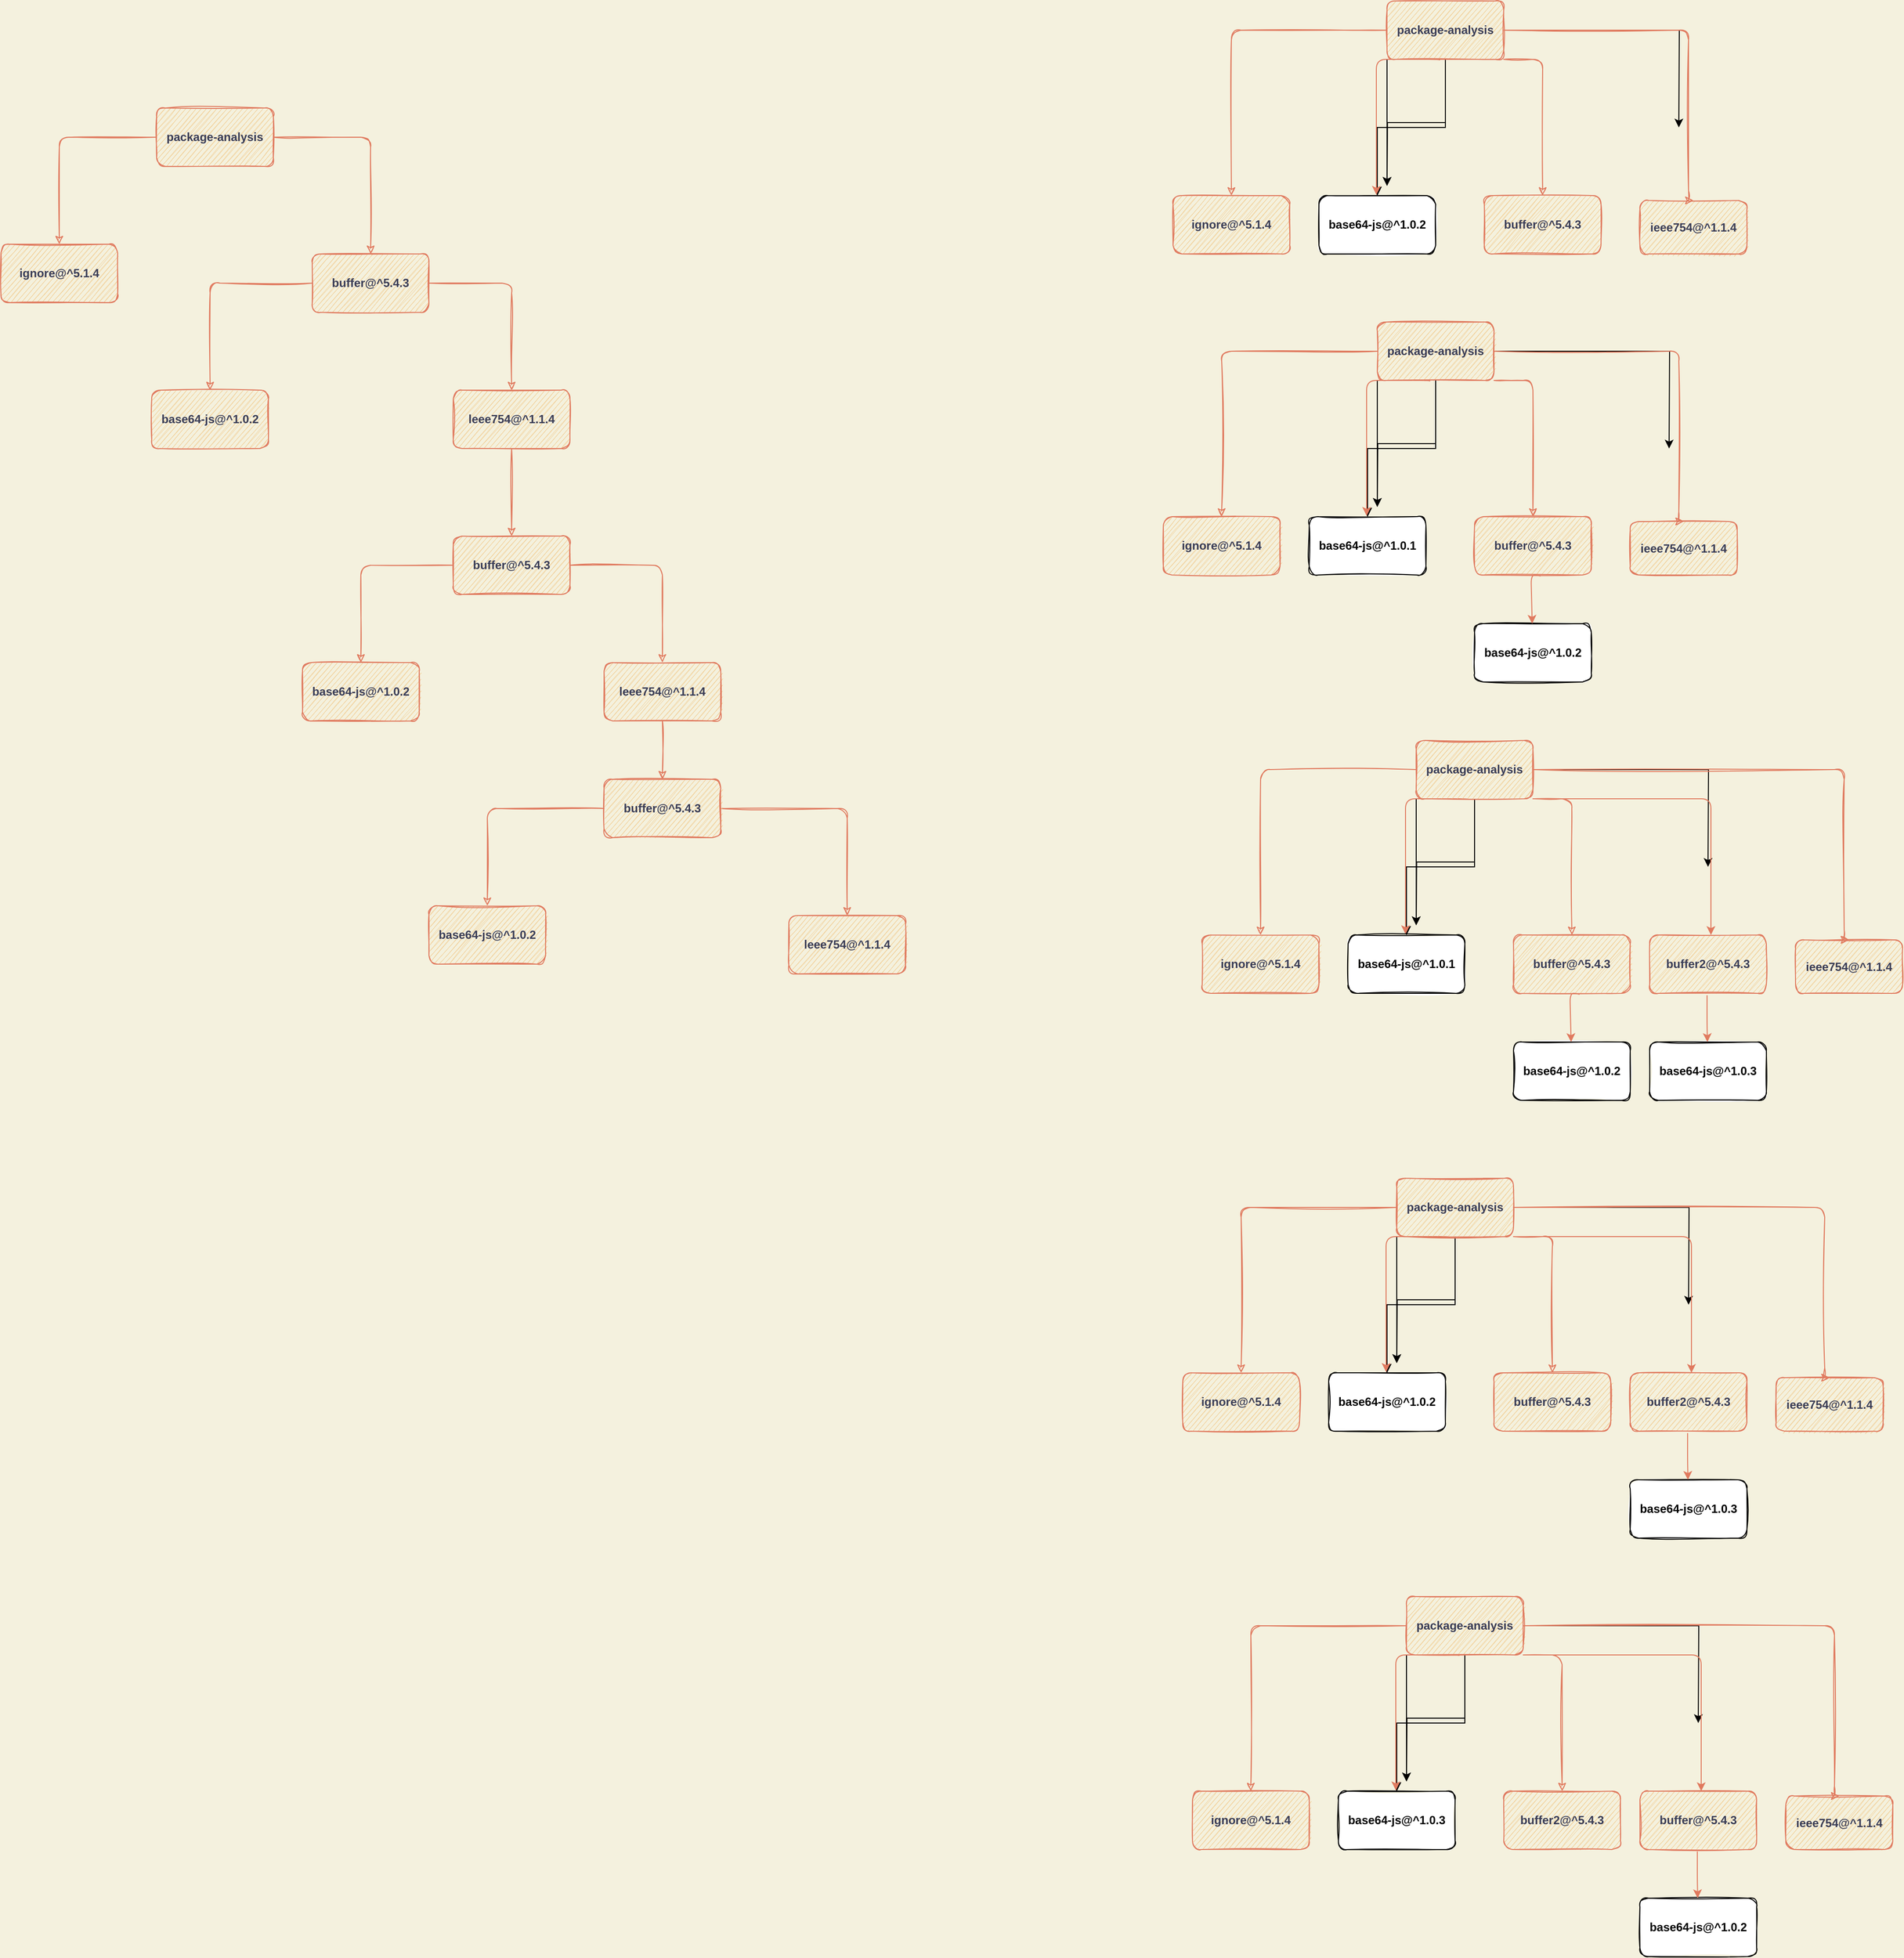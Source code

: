 <mxfile>
    <diagram id="XUI0HXXx9e6iqum24-Aj" name="第 1 页">
        <mxGraphModel dx="880" dy="545" grid="1" gridSize="10" guides="1" tooltips="1" connect="0" arrows="0" fold="1" page="1" pageScale="1" pageWidth="2339" pageHeight="3300" background="#F4F1DE" math="0" shadow="0">
            <root>
                <mxCell id="0"/>
                <mxCell id="1" parent="0"/>
                <mxCell id="4" value="" style="edgeStyle=orthogonalEdgeStyle;orthogonalLoop=1;jettySize=auto;html=1;strokeColor=#E07A5F;fontColor=#393C56;labelBackgroundColor=#F4F1DE;sketch=1;fontStyle=1" parent="1" source="2" target="3" edge="1">
                    <mxGeometry relative="1" as="geometry"/>
                </mxCell>
                <mxCell id="6" value="" style="edgeStyle=orthogonalEdgeStyle;orthogonalLoop=1;jettySize=auto;html=1;strokeColor=#E07A5F;fontColor=#393C56;labelBackgroundColor=#F4F1DE;sketch=1;fontStyle=1" parent="1" source="2" target="5" edge="1">
                    <mxGeometry relative="1" as="geometry"/>
                </mxCell>
                <mxCell id="2" value="package-analysis" style="whiteSpace=wrap;html=1;fillColor=#F2CC8F;strokeColor=#E07A5F;fontColor=#393C56;sketch=1;rounded=1;fontStyle=1" parent="1" vertex="1">
                    <mxGeometry x="185" y="190" width="120" height="60" as="geometry"/>
                </mxCell>
                <mxCell id="3" value="ignore@^5.1.4" style="whiteSpace=wrap;html=1;fillColor=#F2CC8F;strokeColor=#E07A5F;fontColor=#393C56;sketch=1;rounded=1;fontStyle=1" parent="1" vertex="1">
                    <mxGeometry x="25" y="330" width="120" height="60" as="geometry"/>
                </mxCell>
                <mxCell id="11" style="edgeStyle=orthogonalEdgeStyle;orthogonalLoop=1;jettySize=auto;html=1;exitX=0;exitY=0.5;exitDx=0;exitDy=0;entryX=0.5;entryY=0;entryDx=0;entryDy=0;strokeColor=#E07A5F;fontColor=#393C56;labelBackgroundColor=#F4F1DE;sketch=1;fontStyle=1" parent="1" source="5" target="7" edge="1">
                    <mxGeometry relative="1" as="geometry"/>
                </mxCell>
                <mxCell id="12" style="edgeStyle=orthogonalEdgeStyle;orthogonalLoop=1;jettySize=auto;html=1;exitX=1;exitY=0.5;exitDx=0;exitDy=0;strokeColor=#E07A5F;fontColor=#393C56;labelBackgroundColor=#F4F1DE;sketch=1;fontStyle=1" parent="1" source="5" target="8" edge="1">
                    <mxGeometry relative="1" as="geometry"/>
                </mxCell>
                <mxCell id="5" value="buffer@^5.4.3" style="whiteSpace=wrap;html=1;fillColor=#F2CC8F;strokeColor=#E07A5F;fontColor=#393C56;sketch=1;rounded=1;fontStyle=1" parent="1" vertex="1">
                    <mxGeometry x="345" y="340" width="120" height="60" as="geometry"/>
                </mxCell>
                <mxCell id="7" value="base64-js@^1.0.2" style="whiteSpace=wrap;html=1;fillColor=#F2CC8F;strokeColor=#E07A5F;fontColor=#393C56;sketch=1;rounded=1;fontStyle=1" parent="1" vertex="1">
                    <mxGeometry x="180" y="480" width="120" height="60" as="geometry"/>
                </mxCell>
                <mxCell id="33" style="edgeStyle=orthogonalEdgeStyle;rounded=1;sketch=1;orthogonalLoop=1;jettySize=auto;html=1;exitX=0.5;exitY=1;exitDx=0;exitDy=0;entryX=0.5;entryY=0;entryDx=0;entryDy=0;fontColor=#393C56;strokeColor=#E07A5F;fillColor=#F2CC8F;fontStyle=1" parent="1" source="8" target="19" edge="1">
                    <mxGeometry relative="1" as="geometry"/>
                </mxCell>
                <mxCell id="8" value="leee754@^1.1.4" style="whiteSpace=wrap;html=1;fillColor=#F2CC8F;strokeColor=#E07A5F;fontColor=#393C56;sketch=1;rounded=1;fontStyle=1" parent="1" vertex="1">
                    <mxGeometry x="490" y="480" width="120" height="60" as="geometry"/>
                </mxCell>
                <mxCell id="17" style="edgeStyle=orthogonalEdgeStyle;orthogonalLoop=1;jettySize=auto;html=1;exitX=0;exitY=0.5;exitDx=0;exitDy=0;entryX=0.5;entryY=0;entryDx=0;entryDy=0;strokeColor=#E07A5F;fontColor=#393C56;labelBackgroundColor=#F4F1DE;sketch=1;fontStyle=1" parent="1" source="19" target="20" edge="1">
                    <mxGeometry relative="1" as="geometry"/>
                </mxCell>
                <mxCell id="18" style="edgeStyle=orthogonalEdgeStyle;orthogonalLoop=1;jettySize=auto;html=1;exitX=1;exitY=0.5;exitDx=0;exitDy=0;strokeColor=#E07A5F;fontColor=#393C56;labelBackgroundColor=#F4F1DE;sketch=1;fontStyle=1" parent="1" source="19" target="21" edge="1">
                    <mxGeometry relative="1" as="geometry"/>
                </mxCell>
                <mxCell id="19" value="buffer@^5.4.3" style="whiteSpace=wrap;html=1;fillColor=#F2CC8F;strokeColor=#E07A5F;fontColor=#393C56;sketch=1;rounded=1;fontStyle=1" parent="1" vertex="1">
                    <mxGeometry x="490" y="630" width="120" height="60" as="geometry"/>
                </mxCell>
                <mxCell id="20" value="base64-js@^1.0.2" style="whiteSpace=wrap;html=1;fillColor=#F2CC8F;strokeColor=#E07A5F;fontColor=#393C56;sketch=1;rounded=1;fontStyle=1" parent="1" vertex="1">
                    <mxGeometry x="335" y="760" width="120" height="60" as="geometry"/>
                </mxCell>
                <mxCell id="34" style="edgeStyle=orthogonalEdgeStyle;rounded=1;sketch=1;orthogonalLoop=1;jettySize=auto;html=1;exitX=0.5;exitY=1;exitDx=0;exitDy=0;entryX=0.5;entryY=0;entryDx=0;entryDy=0;fontColor=#393C56;strokeColor=#E07A5F;fillColor=#F2CC8F;fontStyle=1" parent="1" source="21" target="30" edge="1">
                    <mxGeometry relative="1" as="geometry"/>
                </mxCell>
                <mxCell id="21" value="leee754@^1.1.4" style="whiteSpace=wrap;html=1;fillColor=#F2CC8F;strokeColor=#E07A5F;fontColor=#393C56;sketch=1;rounded=1;fontStyle=1" parent="1" vertex="1">
                    <mxGeometry x="645" y="760" width="120" height="60" as="geometry"/>
                </mxCell>
                <mxCell id="28" style="edgeStyle=orthogonalEdgeStyle;orthogonalLoop=1;jettySize=auto;html=1;exitX=0;exitY=0.5;exitDx=0;exitDy=0;entryX=0.5;entryY=0;entryDx=0;entryDy=0;strokeColor=#E07A5F;fontColor=#393C56;labelBackgroundColor=#F4F1DE;sketch=1;fontStyle=1" parent="1" source="30" target="31" edge="1">
                    <mxGeometry relative="1" as="geometry"/>
                </mxCell>
                <mxCell id="29" style="edgeStyle=orthogonalEdgeStyle;orthogonalLoop=1;jettySize=auto;html=1;exitX=1;exitY=0.5;exitDx=0;exitDy=0;strokeColor=#E07A5F;fontColor=#393C56;labelBackgroundColor=#F4F1DE;sketch=1;fontStyle=1" parent="1" source="30" target="32" edge="1">
                    <mxGeometry relative="1" as="geometry"/>
                </mxCell>
                <mxCell id="30" value="buffer@^5.4.3" style="whiteSpace=wrap;html=1;fillColor=#F2CC8F;strokeColor=#E07A5F;fontColor=#393C56;sketch=1;rounded=1;fontStyle=1" parent="1" vertex="1">
                    <mxGeometry x="645" y="880" width="120" height="60" as="geometry"/>
                </mxCell>
                <mxCell id="31" value="base64-js@^1.0.2" style="whiteSpace=wrap;html=1;fillColor=#F2CC8F;strokeColor=#E07A5F;fontColor=#393C56;sketch=1;rounded=1;fontStyle=1" parent="1" vertex="1">
                    <mxGeometry x="465" y="1010" width="120" height="60" as="geometry"/>
                </mxCell>
                <mxCell id="32" value="leee754@^1.1.4" style="whiteSpace=wrap;html=1;fillColor=#F2CC8F;strokeColor=#E07A5F;fontColor=#393C56;sketch=1;rounded=1;fontStyle=1" parent="1" vertex="1">
                    <mxGeometry x="835" y="1020" width="120" height="60" as="geometry"/>
                </mxCell>
                <mxCell id="35" value="" style="edgeStyle=orthogonalEdgeStyle;orthogonalLoop=1;jettySize=auto;html=1;strokeColor=#E07A5F;fontColor=#393C56;labelBackgroundColor=#F4F1DE;sketch=1;fontStyle=1;exitX=0;exitY=0.5;exitDx=0;exitDy=0;" edge="1" parent="1" source="37" target="38">
                    <mxGeometry relative="1" as="geometry">
                        <mxPoint x="1430" y="120" as="sourcePoint"/>
                    </mxGeometry>
                </mxCell>
                <mxCell id="36" value="" style="edgeStyle=orthogonalEdgeStyle;orthogonalLoop=1;jettySize=auto;html=1;strokeColor=#E07A5F;fontColor=#393C56;labelBackgroundColor=#F4F1DE;sketch=1;fontStyle=1" edge="1" parent="1" source="37" target="39">
                    <mxGeometry relative="1" as="geometry">
                        <Array as="points">
                            <mxPoint x="1610" y="140"/>
                        </Array>
                    </mxGeometry>
                </mxCell>
                <mxCell id="42" value="" style="edgeStyle=orthogonalEdgeStyle;rounded=0;orthogonalLoop=1;jettySize=auto;html=1;" edge="1" parent="1" source="37" target="41">
                    <mxGeometry relative="1" as="geometry"/>
                </mxCell>
                <mxCell id="43" style="edgeStyle=orthogonalEdgeStyle;rounded=0;orthogonalLoop=1;jettySize=auto;html=1;" edge="1" parent="1" source="37">
                    <mxGeometry relative="1" as="geometry">
                        <mxPoint x="1450" y="270" as="targetPoint"/>
                    </mxGeometry>
                </mxCell>
                <mxCell id="44" style="edgeStyle=orthogonalEdgeStyle;rounded=0;orthogonalLoop=1;jettySize=auto;html=1;exitX=0.5;exitY=1;exitDx=0;exitDy=0;entryX=0.5;entryY=0;entryDx=0;entryDy=0;" edge="1" parent="1" source="37" target="41">
                    <mxGeometry relative="1" as="geometry"/>
                </mxCell>
                <mxCell id="45" style="edgeStyle=orthogonalEdgeStyle;rounded=0;orthogonalLoop=1;jettySize=auto;html=1;exitX=0.5;exitY=1;exitDx=0;exitDy=0;" edge="1" parent="1" source="37" target="41">
                    <mxGeometry relative="1" as="geometry"/>
                </mxCell>
                <mxCell id="46" style="edgeStyle=orthogonalEdgeStyle;rounded=0;orthogonalLoop=1;jettySize=auto;html=1;" edge="1" parent="1" source="37">
                    <mxGeometry relative="1" as="geometry">
                        <mxPoint x="1450" y="270" as="targetPoint"/>
                        <Array as="points">
                            <mxPoint x="1450" y="140"/>
                        </Array>
                    </mxGeometry>
                </mxCell>
                <mxCell id="47" style="edgeStyle=orthogonalEdgeStyle;rounded=1;orthogonalLoop=1;jettySize=auto;html=1;exitX=0.45;exitY=1.017;exitDx=0;exitDy=0;strokeColor=#E07A5F;entryX=0.492;entryY=-0.015;entryDx=0;entryDy=0;entryPerimeter=0;exitPerimeter=0;" edge="1" parent="1" source="37" target="41">
                    <mxGeometry relative="1" as="geometry">
                        <mxPoint x="1480" y="230" as="targetPoint"/>
                        <Array as="points">
                            <mxPoint x="1504" y="140"/>
                            <mxPoint x="1439" y="140"/>
                        </Array>
                    </mxGeometry>
                </mxCell>
                <mxCell id="55" style="edgeStyle=orthogonalEdgeStyle;rounded=0;orthogonalLoop=1;jettySize=auto;html=1;exitX=1;exitY=0.5;exitDx=0;exitDy=0;fontColor=#00FF80;" edge="1" parent="1" source="37">
                    <mxGeometry relative="1" as="geometry">
                        <mxPoint x="1750" y="210" as="targetPoint"/>
                    </mxGeometry>
                </mxCell>
                <mxCell id="37" value="package-analysis" style="whiteSpace=wrap;html=1;fillColor=#F2CC8F;strokeColor=#E07A5F;fontColor=#393C56;sketch=1;rounded=1;fontStyle=1" vertex="1" parent="1">
                    <mxGeometry x="1450" y="80" width="120" height="60" as="geometry"/>
                </mxCell>
                <mxCell id="38" value="ignore@^5.1.4" style="whiteSpace=wrap;html=1;fillColor=#F2CC8F;strokeColor=#E07A5F;fontColor=#393C56;sketch=1;rounded=1;fontStyle=1" vertex="1" parent="1">
                    <mxGeometry x="1230" y="280" width="120" height="60" as="geometry"/>
                </mxCell>
                <mxCell id="39" value="buffer@^5.4.3" style="whiteSpace=wrap;html=1;fillColor=#F2CC8F;strokeColor=#E07A5F;fontColor=#393C56;sketch=1;rounded=1;fontStyle=1" vertex="1" parent="1">
                    <mxGeometry x="1550" y="280" width="120" height="60" as="geometry"/>
                </mxCell>
                <mxCell id="41" value="base64-js@^1.0.2" style="whiteSpace=wrap;html=1;sketch=1;rounded=1;fontStyle=1" vertex="1" parent="1">
                    <mxGeometry x="1380" y="280" width="120" height="60" as="geometry"/>
                </mxCell>
                <mxCell id="49" value="ieee754@^1.1.4" style="whiteSpace=wrap;html=1;fillColor=#F2CC8F;strokeColor=#E07A5F;fontColor=#393C56;sketch=1;rounded=1;fontStyle=1;arcSize=16;" vertex="1" parent="1">
                    <mxGeometry x="1710" y="285" width="110" height="55" as="geometry"/>
                </mxCell>
                <mxCell id="56" value="" style="edgeStyle=orthogonalEdgeStyle;orthogonalLoop=1;jettySize=auto;html=1;strokeColor=#E07A5F;fontColor=#393C56;labelBackgroundColor=#F4F1DE;sketch=1;fontStyle=1;exitX=1;exitY=0.5;exitDx=0;exitDy=0;entryX=0.5;entryY=0;entryDx=0;entryDy=0;" edge="1" parent="1" source="37" target="49">
                    <mxGeometry relative="1" as="geometry">
                        <mxPoint x="1570" y="120" as="sourcePoint"/>
                        <mxPoint x="1300" y="290" as="targetPoint"/>
                        <Array as="points">
                            <mxPoint x="1760" y="110"/>
                            <mxPoint x="1760" y="285"/>
                        </Array>
                    </mxGeometry>
                </mxCell>
                <mxCell id="58" value="" style="edgeStyle=orthogonalEdgeStyle;orthogonalLoop=1;jettySize=auto;html=1;strokeColor=#E07A5F;fontColor=#393C56;labelBackgroundColor=#F4F1DE;sketch=1;fontStyle=1;exitX=0;exitY=0.5;exitDx=0;exitDy=0;" edge="1" parent="1" source="67" target="68">
                    <mxGeometry relative="1" as="geometry">
                        <mxPoint x="1420" y="450" as="sourcePoint"/>
                    </mxGeometry>
                </mxCell>
                <mxCell id="59" value="" style="edgeStyle=orthogonalEdgeStyle;orthogonalLoop=1;jettySize=auto;html=1;strokeColor=#E07A5F;fontColor=#393C56;labelBackgroundColor=#F4F1DE;sketch=1;fontStyle=1" edge="1" parent="1" source="67" target="69">
                    <mxGeometry relative="1" as="geometry">
                        <Array as="points">
                            <mxPoint x="1600" y="470"/>
                        </Array>
                    </mxGeometry>
                </mxCell>
                <mxCell id="60" value="" style="edgeStyle=orthogonalEdgeStyle;rounded=0;orthogonalLoop=1;jettySize=auto;html=1;" edge="1" parent="1" source="67" target="70">
                    <mxGeometry relative="1" as="geometry"/>
                </mxCell>
                <mxCell id="61" style="edgeStyle=orthogonalEdgeStyle;rounded=0;orthogonalLoop=1;jettySize=auto;html=1;" edge="1" parent="1" source="67">
                    <mxGeometry relative="1" as="geometry">
                        <mxPoint x="1440" y="600" as="targetPoint"/>
                    </mxGeometry>
                </mxCell>
                <mxCell id="62" style="edgeStyle=orthogonalEdgeStyle;rounded=0;orthogonalLoop=1;jettySize=auto;html=1;exitX=0.5;exitY=1;exitDx=0;exitDy=0;entryX=0.5;entryY=0;entryDx=0;entryDy=0;" edge="1" parent="1" source="67" target="70">
                    <mxGeometry relative="1" as="geometry"/>
                </mxCell>
                <mxCell id="63" style="edgeStyle=orthogonalEdgeStyle;rounded=0;orthogonalLoop=1;jettySize=auto;html=1;exitX=0.5;exitY=1;exitDx=0;exitDy=0;" edge="1" parent="1" source="67" target="70">
                    <mxGeometry relative="1" as="geometry"/>
                </mxCell>
                <mxCell id="64" style="edgeStyle=orthogonalEdgeStyle;rounded=0;orthogonalLoop=1;jettySize=auto;html=1;" edge="1" parent="1" source="67">
                    <mxGeometry relative="1" as="geometry">
                        <mxPoint x="1440" y="600" as="targetPoint"/>
                        <Array as="points">
                            <mxPoint x="1440" y="470"/>
                        </Array>
                    </mxGeometry>
                </mxCell>
                <mxCell id="65" style="edgeStyle=orthogonalEdgeStyle;rounded=1;orthogonalLoop=1;jettySize=auto;html=1;exitX=0.45;exitY=1.017;exitDx=0;exitDy=0;strokeColor=#E07A5F;entryX=0.492;entryY=-0.015;entryDx=0;entryDy=0;entryPerimeter=0;exitPerimeter=0;" edge="1" parent="1" source="67" target="70">
                    <mxGeometry relative="1" as="geometry">
                        <mxPoint x="1470" y="560" as="targetPoint"/>
                        <Array as="points">
                            <mxPoint x="1494" y="470"/>
                            <mxPoint x="1429" y="470"/>
                        </Array>
                    </mxGeometry>
                </mxCell>
                <mxCell id="66" style="edgeStyle=orthogonalEdgeStyle;rounded=0;orthogonalLoop=1;jettySize=auto;html=1;exitX=1;exitY=0.5;exitDx=0;exitDy=0;fontColor=#00FF80;" edge="1" parent="1" source="67">
                    <mxGeometry relative="1" as="geometry">
                        <mxPoint x="1740" y="540" as="targetPoint"/>
                    </mxGeometry>
                </mxCell>
                <mxCell id="67" value="package-analysis" style="whiteSpace=wrap;html=1;fillColor=#F2CC8F;strokeColor=#E07A5F;fontColor=#393C56;sketch=1;rounded=1;fontStyle=1" vertex="1" parent="1">
                    <mxGeometry x="1440" y="410" width="120" height="60" as="geometry"/>
                </mxCell>
                <mxCell id="68" value="ignore@^5.1.4" style="whiteSpace=wrap;html=1;fillColor=#F2CC8F;strokeColor=#E07A5F;fontColor=#393C56;sketch=1;rounded=1;fontStyle=1" vertex="1" parent="1">
                    <mxGeometry x="1220" y="610" width="120" height="60" as="geometry"/>
                </mxCell>
                <mxCell id="69" value="buffer@^5.4.3" style="whiteSpace=wrap;html=1;fillColor=#F2CC8F;strokeColor=#E07A5F;fontColor=#393C56;sketch=1;rounded=1;fontStyle=1" vertex="1" parent="1">
                    <mxGeometry x="1540" y="610" width="120" height="60" as="geometry"/>
                </mxCell>
                <mxCell id="70" value="base64-js@^1.0.1" style="whiteSpace=wrap;html=1;sketch=1;rounded=1;fontStyle=1" vertex="1" parent="1">
                    <mxGeometry x="1370" y="610" width="120" height="60" as="geometry"/>
                </mxCell>
                <mxCell id="71" value="ieee754@^1.1.4" style="whiteSpace=wrap;html=1;fillColor=#F2CC8F;strokeColor=#E07A5F;fontColor=#393C56;sketch=1;rounded=1;fontStyle=1;arcSize=16;" vertex="1" parent="1">
                    <mxGeometry x="1700" y="615" width="110" height="55" as="geometry"/>
                </mxCell>
                <mxCell id="72" value="" style="edgeStyle=orthogonalEdgeStyle;orthogonalLoop=1;jettySize=auto;html=1;strokeColor=#E07A5F;fontColor=#393C56;labelBackgroundColor=#F4F1DE;sketch=1;fontStyle=1;exitX=1;exitY=0.5;exitDx=0;exitDy=0;entryX=0.5;entryY=0;entryDx=0;entryDy=0;" edge="1" parent="1" source="67" target="71">
                    <mxGeometry relative="1" as="geometry">
                        <mxPoint x="1560" y="450" as="sourcePoint"/>
                        <mxPoint x="1290" y="620" as="targetPoint"/>
                        <Array as="points">
                            <mxPoint x="1750" y="440"/>
                            <mxPoint x="1750" y="615"/>
                        </Array>
                    </mxGeometry>
                </mxCell>
                <mxCell id="73" value="base64-js@^1.0.2" style="whiteSpace=wrap;html=1;sketch=1;rounded=1;fontStyle=1" vertex="1" parent="1">
                    <mxGeometry x="1540" y="720" width="120" height="60" as="geometry"/>
                </mxCell>
                <mxCell id="74" value="" style="endArrow=classic;html=1;fontColor=#00FF80;strokeColor=#E07A5F;exitX=0.567;exitY=1.017;exitDx=0;exitDy=0;exitPerimeter=0;" edge="1" parent="1" source="69" target="73">
                    <mxGeometry width="50" height="50" relative="1" as="geometry">
                        <mxPoint x="1520" y="660" as="sourcePoint"/>
                        <mxPoint x="1570" y="610" as="targetPoint"/>
                        <Array as="points">
                            <mxPoint x="1598" y="669"/>
                        </Array>
                    </mxGeometry>
                </mxCell>
                <mxCell id="75" value="" style="edgeStyle=orthogonalEdgeStyle;orthogonalLoop=1;jettySize=auto;html=1;strokeColor=#E07A5F;fontColor=#393C56;labelBackgroundColor=#F4F1DE;sketch=1;fontStyle=1;exitX=0;exitY=0.5;exitDx=0;exitDy=0;" edge="1" parent="1" source="84" target="85">
                    <mxGeometry relative="1" as="geometry">
                        <mxPoint x="1460" y="880" as="sourcePoint"/>
                    </mxGeometry>
                </mxCell>
                <mxCell id="76" value="" style="edgeStyle=orthogonalEdgeStyle;orthogonalLoop=1;jettySize=auto;html=1;strokeColor=#E07A5F;fontColor=#393C56;labelBackgroundColor=#F4F1DE;sketch=1;fontStyle=1" edge="1" parent="1" source="84" target="86">
                    <mxGeometry relative="1" as="geometry">
                        <Array as="points">
                            <mxPoint x="1640" y="900"/>
                        </Array>
                    </mxGeometry>
                </mxCell>
                <mxCell id="77" value="" style="edgeStyle=orthogonalEdgeStyle;rounded=0;orthogonalLoop=1;jettySize=auto;html=1;" edge="1" parent="1" source="84" target="87">
                    <mxGeometry relative="1" as="geometry"/>
                </mxCell>
                <mxCell id="78" style="edgeStyle=orthogonalEdgeStyle;rounded=0;orthogonalLoop=1;jettySize=auto;html=1;" edge="1" parent="1" source="84">
                    <mxGeometry relative="1" as="geometry">
                        <mxPoint x="1480" y="1030" as="targetPoint"/>
                    </mxGeometry>
                </mxCell>
                <mxCell id="79" style="edgeStyle=orthogonalEdgeStyle;rounded=0;orthogonalLoop=1;jettySize=auto;html=1;exitX=0.5;exitY=1;exitDx=0;exitDy=0;entryX=0.5;entryY=0;entryDx=0;entryDy=0;" edge="1" parent="1" source="84" target="87">
                    <mxGeometry relative="1" as="geometry"/>
                </mxCell>
                <mxCell id="80" style="edgeStyle=orthogonalEdgeStyle;rounded=0;orthogonalLoop=1;jettySize=auto;html=1;exitX=0.5;exitY=1;exitDx=0;exitDy=0;" edge="1" parent="1" source="84" target="87">
                    <mxGeometry relative="1" as="geometry"/>
                </mxCell>
                <mxCell id="81" style="edgeStyle=orthogonalEdgeStyle;rounded=0;orthogonalLoop=1;jettySize=auto;html=1;" edge="1" parent="1" source="84">
                    <mxGeometry relative="1" as="geometry">
                        <mxPoint x="1480" y="1030" as="targetPoint"/>
                        <Array as="points">
                            <mxPoint x="1480" y="900"/>
                        </Array>
                    </mxGeometry>
                </mxCell>
                <mxCell id="82" style="edgeStyle=orthogonalEdgeStyle;rounded=1;orthogonalLoop=1;jettySize=auto;html=1;exitX=0.45;exitY=1.017;exitDx=0;exitDy=0;strokeColor=#E07A5F;entryX=0.492;entryY=-0.015;entryDx=0;entryDy=0;entryPerimeter=0;exitPerimeter=0;" edge="1" parent="1" source="84" target="87">
                    <mxGeometry relative="1" as="geometry">
                        <mxPoint x="1510" y="990" as="targetPoint"/>
                        <Array as="points">
                            <mxPoint x="1534" y="900"/>
                            <mxPoint x="1469" y="900"/>
                        </Array>
                    </mxGeometry>
                </mxCell>
                <mxCell id="83" style="edgeStyle=orthogonalEdgeStyle;rounded=0;orthogonalLoop=1;jettySize=auto;html=1;exitX=1;exitY=0.5;exitDx=0;exitDy=0;fontColor=#00FF80;" edge="1" parent="1" source="84">
                    <mxGeometry relative="1" as="geometry">
                        <mxPoint x="1780" y="970" as="targetPoint"/>
                    </mxGeometry>
                </mxCell>
                <mxCell id="84" value="package-analysis" style="whiteSpace=wrap;html=1;fillColor=#F2CC8F;strokeColor=#E07A5F;fontColor=#393C56;sketch=1;rounded=1;fontStyle=1" vertex="1" parent="1">
                    <mxGeometry x="1480" y="840" width="120" height="60" as="geometry"/>
                </mxCell>
                <mxCell id="85" value="ignore@^5.1.4" style="whiteSpace=wrap;html=1;fillColor=#F2CC8F;strokeColor=#E07A5F;fontColor=#393C56;sketch=1;rounded=1;fontStyle=1" vertex="1" parent="1">
                    <mxGeometry x="1260" y="1040" width="120" height="60" as="geometry"/>
                </mxCell>
                <mxCell id="86" value="buffer@^5.4.3" style="whiteSpace=wrap;html=1;fillColor=#F2CC8F;strokeColor=#E07A5F;fontColor=#393C56;sketch=1;rounded=1;fontStyle=1" vertex="1" parent="1">
                    <mxGeometry x="1580" y="1040" width="120" height="60" as="geometry"/>
                </mxCell>
                <mxCell id="87" value="base64-js@^1.0.1" style="whiteSpace=wrap;html=1;sketch=1;rounded=1;fontStyle=1" vertex="1" parent="1">
                    <mxGeometry x="1410" y="1040" width="120" height="60" as="geometry"/>
                </mxCell>
                <mxCell id="88" value="ieee754@^1.1.4" style="whiteSpace=wrap;html=1;fillColor=#F2CC8F;strokeColor=#E07A5F;fontColor=#393C56;sketch=1;rounded=1;fontStyle=1;arcSize=16;" vertex="1" parent="1">
                    <mxGeometry x="1870" y="1045" width="110" height="55" as="geometry"/>
                </mxCell>
                <mxCell id="89" value="" style="edgeStyle=orthogonalEdgeStyle;orthogonalLoop=1;jettySize=auto;html=1;strokeColor=#E07A5F;fontColor=#393C56;labelBackgroundColor=#F4F1DE;sketch=1;fontStyle=1;exitX=1;exitY=0.5;exitDx=0;exitDy=0;entryX=0.5;entryY=0;entryDx=0;entryDy=0;" edge="1" parent="1" source="84" target="88">
                    <mxGeometry relative="1" as="geometry">
                        <mxPoint x="1600" y="880" as="sourcePoint"/>
                        <mxPoint x="1330" y="1050" as="targetPoint"/>
                        <Array as="points">
                            <mxPoint x="1920" y="870"/>
                            <mxPoint x="1920" y="1045"/>
                        </Array>
                    </mxGeometry>
                </mxCell>
                <mxCell id="90" value="base64-js@^1.0.2" style="whiteSpace=wrap;html=1;sketch=1;rounded=1;fontStyle=1" vertex="1" parent="1">
                    <mxGeometry x="1580" y="1150" width="120" height="60" as="geometry"/>
                </mxCell>
                <mxCell id="91" value="" style="endArrow=classic;html=1;fontColor=#00FF80;strokeColor=#E07A5F;exitX=0.567;exitY=1.017;exitDx=0;exitDy=0;exitPerimeter=0;" edge="1" parent="1" source="86" target="90">
                    <mxGeometry width="50" height="50" relative="1" as="geometry">
                        <mxPoint x="1560" y="1090" as="sourcePoint"/>
                        <mxPoint x="1610" y="1040" as="targetPoint"/>
                        <Array as="points">
                            <mxPoint x="1638" y="1099"/>
                        </Array>
                    </mxGeometry>
                </mxCell>
                <mxCell id="93" value="buffer2@^5.4.3" style="whiteSpace=wrap;html=1;fillColor=#F2CC8F;strokeColor=#E07A5F;fontColor=#393C56;sketch=1;rounded=1;fontStyle=1" vertex="1" parent="1">
                    <mxGeometry x="1720" y="1040" width="120" height="60" as="geometry"/>
                </mxCell>
                <mxCell id="97" value="" style="endArrow=classic;html=1;fontColor=#00FF80;strokeColor=#E07A5F;entryX=0.525;entryY=0;entryDx=0;entryDy=0;entryPerimeter=0;" edge="1" parent="1" target="93">
                    <mxGeometry width="50" height="50" relative="1" as="geometry">
                        <mxPoint x="1630" y="900" as="sourcePoint"/>
                        <mxPoint x="1790" y="940" as="targetPoint"/>
                        <Array as="points">
                            <mxPoint x="1783" y="900"/>
                        </Array>
                    </mxGeometry>
                </mxCell>
                <mxCell id="98" value="base64-js@^1.0.3" style="whiteSpace=wrap;html=1;sketch=1;rounded=1;fontStyle=1" vertex="1" parent="1">
                    <mxGeometry x="1720" y="1150" width="120" height="60" as="geometry"/>
                </mxCell>
                <mxCell id="99" value="" style="endArrow=classic;html=1;fontColor=#00FF80;strokeColor=#E07A5F;exitX=0.492;exitY=1.033;exitDx=0;exitDy=0;exitPerimeter=0;" edge="1" parent="1" source="93" target="98">
                    <mxGeometry width="50" height="50" relative="1" as="geometry">
                        <mxPoint x="1730" y="1160" as="sourcePoint"/>
                        <mxPoint x="1780" y="1110" as="targetPoint"/>
                        <Array as="points">
                            <mxPoint x="1779" y="1130"/>
                        </Array>
                    </mxGeometry>
                </mxCell>
                <mxCell id="100" value="" style="edgeStyle=orthogonalEdgeStyle;orthogonalLoop=1;jettySize=auto;html=1;strokeColor=#E07A5F;fontColor=#393C56;labelBackgroundColor=#F4F1DE;sketch=1;fontStyle=1;exitX=0;exitY=0.5;exitDx=0;exitDy=0;" edge="1" parent="1" source="109" target="110">
                    <mxGeometry relative="1" as="geometry">
                        <mxPoint x="1440" y="1330" as="sourcePoint"/>
                    </mxGeometry>
                </mxCell>
                <mxCell id="101" value="" style="edgeStyle=orthogonalEdgeStyle;orthogonalLoop=1;jettySize=auto;html=1;strokeColor=#E07A5F;fontColor=#393C56;labelBackgroundColor=#F4F1DE;sketch=1;fontStyle=1" edge="1" parent="1" source="109" target="111">
                    <mxGeometry relative="1" as="geometry">
                        <Array as="points">
                            <mxPoint x="1620" y="1350"/>
                        </Array>
                    </mxGeometry>
                </mxCell>
                <mxCell id="102" value="" style="edgeStyle=orthogonalEdgeStyle;rounded=0;orthogonalLoop=1;jettySize=auto;html=1;" edge="1" parent="1" source="109" target="112">
                    <mxGeometry relative="1" as="geometry"/>
                </mxCell>
                <mxCell id="103" style="edgeStyle=orthogonalEdgeStyle;rounded=0;orthogonalLoop=1;jettySize=auto;html=1;" edge="1" parent="1" source="109">
                    <mxGeometry relative="1" as="geometry">
                        <mxPoint x="1460" y="1480" as="targetPoint"/>
                    </mxGeometry>
                </mxCell>
                <mxCell id="104" style="edgeStyle=orthogonalEdgeStyle;rounded=0;orthogonalLoop=1;jettySize=auto;html=1;exitX=0.5;exitY=1;exitDx=0;exitDy=0;entryX=0.5;entryY=0;entryDx=0;entryDy=0;" edge="1" parent="1" source="109" target="112">
                    <mxGeometry relative="1" as="geometry"/>
                </mxCell>
                <mxCell id="105" style="edgeStyle=orthogonalEdgeStyle;rounded=0;orthogonalLoop=1;jettySize=auto;html=1;exitX=0.5;exitY=1;exitDx=0;exitDy=0;" edge="1" parent="1" source="109" target="112">
                    <mxGeometry relative="1" as="geometry"/>
                </mxCell>
                <mxCell id="106" style="edgeStyle=orthogonalEdgeStyle;rounded=0;orthogonalLoop=1;jettySize=auto;html=1;" edge="1" parent="1" source="109">
                    <mxGeometry relative="1" as="geometry">
                        <mxPoint x="1460" y="1480" as="targetPoint"/>
                        <Array as="points">
                            <mxPoint x="1460" y="1350"/>
                        </Array>
                    </mxGeometry>
                </mxCell>
                <mxCell id="107" style="edgeStyle=orthogonalEdgeStyle;rounded=1;orthogonalLoop=1;jettySize=auto;html=1;exitX=0.45;exitY=1.017;exitDx=0;exitDy=0;strokeColor=#E07A5F;entryX=0.492;entryY=-0.015;entryDx=0;entryDy=0;entryPerimeter=0;exitPerimeter=0;" edge="1" parent="1" source="109" target="112">
                    <mxGeometry relative="1" as="geometry">
                        <mxPoint x="1490" y="1440" as="targetPoint"/>
                        <Array as="points">
                            <mxPoint x="1514" y="1350"/>
                            <mxPoint x="1449" y="1350"/>
                        </Array>
                    </mxGeometry>
                </mxCell>
                <mxCell id="108" style="edgeStyle=orthogonalEdgeStyle;rounded=0;orthogonalLoop=1;jettySize=auto;html=1;exitX=1;exitY=0.5;exitDx=0;exitDy=0;fontColor=#00FF80;" edge="1" parent="1" source="109">
                    <mxGeometry relative="1" as="geometry">
                        <mxPoint x="1760" y="1420" as="targetPoint"/>
                    </mxGeometry>
                </mxCell>
                <mxCell id="109" value="package-analysis" style="whiteSpace=wrap;html=1;fillColor=#F2CC8F;strokeColor=#E07A5F;fontColor=#393C56;sketch=1;rounded=1;fontStyle=1" vertex="1" parent="1">
                    <mxGeometry x="1460" y="1290" width="120" height="60" as="geometry"/>
                </mxCell>
                <mxCell id="110" value="ignore@^5.1.4" style="whiteSpace=wrap;html=1;fillColor=#F2CC8F;strokeColor=#E07A5F;fontColor=#393C56;sketch=1;rounded=1;fontStyle=1" vertex="1" parent="1">
                    <mxGeometry x="1240" y="1490" width="120" height="60" as="geometry"/>
                </mxCell>
                <mxCell id="111" value="buffer@^5.4.3" style="whiteSpace=wrap;html=1;fillColor=#F2CC8F;strokeColor=#E07A5F;fontColor=#393C56;sketch=1;rounded=1;fontStyle=1" vertex="1" parent="1">
                    <mxGeometry x="1560" y="1490" width="120" height="60" as="geometry"/>
                </mxCell>
                <mxCell id="112" value="base64-js@^1.0.2" style="whiteSpace=wrap;html=1;sketch=1;rounded=1;fontStyle=1" vertex="1" parent="1">
                    <mxGeometry x="1390" y="1490" width="120" height="60" as="geometry"/>
                </mxCell>
                <mxCell id="113" value="ieee754@^1.1.4" style="whiteSpace=wrap;html=1;fillColor=#F2CC8F;strokeColor=#E07A5F;fontColor=#393C56;sketch=1;rounded=1;fontStyle=1;arcSize=16;" vertex="1" parent="1">
                    <mxGeometry x="1850" y="1495" width="110" height="55" as="geometry"/>
                </mxCell>
                <mxCell id="114" value="" style="edgeStyle=orthogonalEdgeStyle;orthogonalLoop=1;jettySize=auto;html=1;strokeColor=#E07A5F;fontColor=#393C56;labelBackgroundColor=#F4F1DE;sketch=1;fontStyle=1;exitX=1;exitY=0.5;exitDx=0;exitDy=0;entryX=0.5;entryY=0;entryDx=0;entryDy=0;" edge="1" parent="1" source="109" target="113">
                    <mxGeometry relative="1" as="geometry">
                        <mxPoint x="1580" y="1330" as="sourcePoint"/>
                        <mxPoint x="1310" y="1500" as="targetPoint"/>
                        <Array as="points">
                            <mxPoint x="1900" y="1320"/>
                            <mxPoint x="1900" y="1495"/>
                        </Array>
                    </mxGeometry>
                </mxCell>
                <mxCell id="117" value="buffer2@^5.4.3" style="whiteSpace=wrap;html=1;fillColor=#F2CC8F;strokeColor=#E07A5F;fontColor=#393C56;sketch=1;rounded=1;fontStyle=1" vertex="1" parent="1">
                    <mxGeometry x="1700" y="1490" width="120" height="60" as="geometry"/>
                </mxCell>
                <mxCell id="118" value="" style="endArrow=classic;html=1;fontColor=#00FF80;strokeColor=#E07A5F;entryX=0.525;entryY=0;entryDx=0;entryDy=0;entryPerimeter=0;" edge="1" parent="1" target="117">
                    <mxGeometry width="50" height="50" relative="1" as="geometry">
                        <mxPoint x="1610" y="1350" as="sourcePoint"/>
                        <mxPoint x="1770" y="1390" as="targetPoint"/>
                        <Array as="points">
                            <mxPoint x="1763" y="1350"/>
                        </Array>
                    </mxGeometry>
                </mxCell>
                <mxCell id="119" value="base64-js@^1.0.3" style="whiteSpace=wrap;html=1;sketch=1;rounded=1;fontStyle=1" vertex="1" parent="1">
                    <mxGeometry x="1700" y="1600" width="120" height="60" as="geometry"/>
                </mxCell>
                <mxCell id="120" value="" style="endArrow=classic;html=1;fontColor=#00FF80;strokeColor=#E07A5F;exitX=0.492;exitY=1.033;exitDx=0;exitDy=0;exitPerimeter=0;" edge="1" parent="1" source="117" target="119">
                    <mxGeometry width="50" height="50" relative="1" as="geometry">
                        <mxPoint x="1710" y="1610" as="sourcePoint"/>
                        <mxPoint x="1760" y="1560" as="targetPoint"/>
                        <Array as="points">
                            <mxPoint x="1759" y="1580"/>
                        </Array>
                    </mxGeometry>
                </mxCell>
                <mxCell id="121" value="" style="edgeStyle=orthogonalEdgeStyle;orthogonalLoop=1;jettySize=auto;html=1;strokeColor=#E07A5F;fontColor=#393C56;labelBackgroundColor=#F4F1DE;sketch=1;fontStyle=1;exitX=0;exitY=0.5;exitDx=0;exitDy=0;" edge="1" parent="1" source="130" target="131">
                    <mxGeometry relative="1" as="geometry">
                        <mxPoint x="1450" y="1760" as="sourcePoint"/>
                    </mxGeometry>
                </mxCell>
                <mxCell id="122" value="" style="edgeStyle=orthogonalEdgeStyle;orthogonalLoop=1;jettySize=auto;html=1;strokeColor=#E07A5F;fontColor=#393C56;labelBackgroundColor=#F4F1DE;sketch=1;fontStyle=1" edge="1" parent="1" source="130" target="132">
                    <mxGeometry relative="1" as="geometry">
                        <Array as="points">
                            <mxPoint x="1630" y="1780"/>
                        </Array>
                    </mxGeometry>
                </mxCell>
                <mxCell id="123" value="" style="edgeStyle=orthogonalEdgeStyle;rounded=0;orthogonalLoop=1;jettySize=auto;html=1;" edge="1" parent="1" source="130" target="133">
                    <mxGeometry relative="1" as="geometry"/>
                </mxCell>
                <mxCell id="124" style="edgeStyle=orthogonalEdgeStyle;rounded=0;orthogonalLoop=1;jettySize=auto;html=1;" edge="1" parent="1" source="130">
                    <mxGeometry relative="1" as="geometry">
                        <mxPoint x="1470" y="1910" as="targetPoint"/>
                    </mxGeometry>
                </mxCell>
                <mxCell id="125" style="edgeStyle=orthogonalEdgeStyle;rounded=0;orthogonalLoop=1;jettySize=auto;html=1;exitX=0.5;exitY=1;exitDx=0;exitDy=0;entryX=0.5;entryY=0;entryDx=0;entryDy=0;" edge="1" parent="1" source="130" target="133">
                    <mxGeometry relative="1" as="geometry"/>
                </mxCell>
                <mxCell id="126" style="edgeStyle=orthogonalEdgeStyle;rounded=0;orthogonalLoop=1;jettySize=auto;html=1;exitX=0.5;exitY=1;exitDx=0;exitDy=0;" edge="1" parent="1" source="130" target="133">
                    <mxGeometry relative="1" as="geometry"/>
                </mxCell>
                <mxCell id="127" style="edgeStyle=orthogonalEdgeStyle;rounded=0;orthogonalLoop=1;jettySize=auto;html=1;" edge="1" parent="1" source="130">
                    <mxGeometry relative="1" as="geometry">
                        <mxPoint x="1470" y="1910" as="targetPoint"/>
                        <Array as="points">
                            <mxPoint x="1470" y="1780"/>
                        </Array>
                    </mxGeometry>
                </mxCell>
                <mxCell id="128" style="edgeStyle=orthogonalEdgeStyle;rounded=1;orthogonalLoop=1;jettySize=auto;html=1;exitX=0.45;exitY=1.017;exitDx=0;exitDy=0;strokeColor=#E07A5F;entryX=0.492;entryY=-0.015;entryDx=0;entryDy=0;entryPerimeter=0;exitPerimeter=0;" edge="1" parent="1" source="130" target="133">
                    <mxGeometry relative="1" as="geometry">
                        <mxPoint x="1500" y="1870" as="targetPoint"/>
                        <Array as="points">
                            <mxPoint x="1524" y="1780"/>
                            <mxPoint x="1459" y="1780"/>
                        </Array>
                    </mxGeometry>
                </mxCell>
                <mxCell id="129" style="edgeStyle=orthogonalEdgeStyle;rounded=0;orthogonalLoop=1;jettySize=auto;html=1;exitX=1;exitY=0.5;exitDx=0;exitDy=0;fontColor=#00FF80;" edge="1" parent="1" source="130">
                    <mxGeometry relative="1" as="geometry">
                        <mxPoint x="1770" y="1850" as="targetPoint"/>
                    </mxGeometry>
                </mxCell>
                <mxCell id="130" value="package-analysis" style="whiteSpace=wrap;html=1;fillColor=#F2CC8F;strokeColor=#E07A5F;fontColor=#393C56;sketch=1;rounded=1;fontStyle=1" vertex="1" parent="1">
                    <mxGeometry x="1470" y="1720" width="120" height="60" as="geometry"/>
                </mxCell>
                <mxCell id="131" value="ignore@^5.1.4" style="whiteSpace=wrap;html=1;fillColor=#F2CC8F;strokeColor=#E07A5F;fontColor=#393C56;sketch=1;rounded=1;fontStyle=1" vertex="1" parent="1">
                    <mxGeometry x="1250" y="1920" width="120" height="60" as="geometry"/>
                </mxCell>
                <mxCell id="132" value="buffer2@^5.4.3" style="whiteSpace=wrap;html=1;fillColor=#F2CC8F;strokeColor=#E07A5F;fontColor=#393C56;sketch=1;rounded=1;fontStyle=1" vertex="1" parent="1">
                    <mxGeometry x="1570" y="1920" width="120" height="60" as="geometry"/>
                </mxCell>
                <mxCell id="133" value="base64-js@^1.0.3" style="whiteSpace=wrap;html=1;sketch=1;rounded=1;fontStyle=1" vertex="1" parent="1">
                    <mxGeometry x="1400" y="1920" width="120" height="60" as="geometry"/>
                </mxCell>
                <mxCell id="134" value="ieee754@^1.1.4" style="whiteSpace=wrap;html=1;fillColor=#F2CC8F;strokeColor=#E07A5F;fontColor=#393C56;sketch=1;rounded=1;fontStyle=1;arcSize=16;" vertex="1" parent="1">
                    <mxGeometry x="1860" y="1925" width="110" height="55" as="geometry"/>
                </mxCell>
                <mxCell id="135" value="" style="edgeStyle=orthogonalEdgeStyle;orthogonalLoop=1;jettySize=auto;html=1;strokeColor=#E07A5F;fontColor=#393C56;labelBackgroundColor=#F4F1DE;sketch=1;fontStyle=1;exitX=1;exitY=0.5;exitDx=0;exitDy=0;entryX=0.5;entryY=0;entryDx=0;entryDy=0;" edge="1" parent="1" source="130" target="134">
                    <mxGeometry relative="1" as="geometry">
                        <mxPoint x="1590" y="1760" as="sourcePoint"/>
                        <mxPoint x="1320" y="1930" as="targetPoint"/>
                        <Array as="points">
                            <mxPoint x="1910" y="1750"/>
                            <mxPoint x="1910" y="1925"/>
                        </Array>
                    </mxGeometry>
                </mxCell>
                <mxCell id="136" value="buffer@^5.4.3" style="whiteSpace=wrap;html=1;fillColor=#F2CC8F;strokeColor=#E07A5F;fontColor=#393C56;sketch=1;rounded=1;fontStyle=1" vertex="1" parent="1">
                    <mxGeometry x="1710" y="1920" width="120" height="60" as="geometry"/>
                </mxCell>
                <mxCell id="137" value="" style="endArrow=classic;html=1;fontColor=#00FF80;strokeColor=#E07A5F;entryX=0.525;entryY=0;entryDx=0;entryDy=0;entryPerimeter=0;" edge="1" parent="1" target="136">
                    <mxGeometry width="50" height="50" relative="1" as="geometry">
                        <mxPoint x="1620" y="1780" as="sourcePoint"/>
                        <mxPoint x="1780" y="1820" as="targetPoint"/>
                        <Array as="points">
                            <mxPoint x="1773" y="1780"/>
                        </Array>
                    </mxGeometry>
                </mxCell>
                <mxCell id="138" value="base64-js@^1.0.2" style="whiteSpace=wrap;html=1;sketch=1;rounded=1;fontStyle=1" vertex="1" parent="1">
                    <mxGeometry x="1710" y="2030" width="120" height="60" as="geometry"/>
                </mxCell>
                <mxCell id="139" value="" style="endArrow=classic;html=1;fontColor=#00FF80;strokeColor=#E07A5F;exitX=0.492;exitY=1.033;exitDx=0;exitDy=0;exitPerimeter=0;" edge="1" parent="1" source="136" target="138">
                    <mxGeometry width="50" height="50" relative="1" as="geometry">
                        <mxPoint x="1720" y="2040" as="sourcePoint"/>
                        <mxPoint x="1770" y="1990" as="targetPoint"/>
                        <Array as="points">
                            <mxPoint x="1769" y="2010"/>
                        </Array>
                    </mxGeometry>
                </mxCell>
            </root>
        </mxGraphModel>
    </diagram>
</mxfile>
